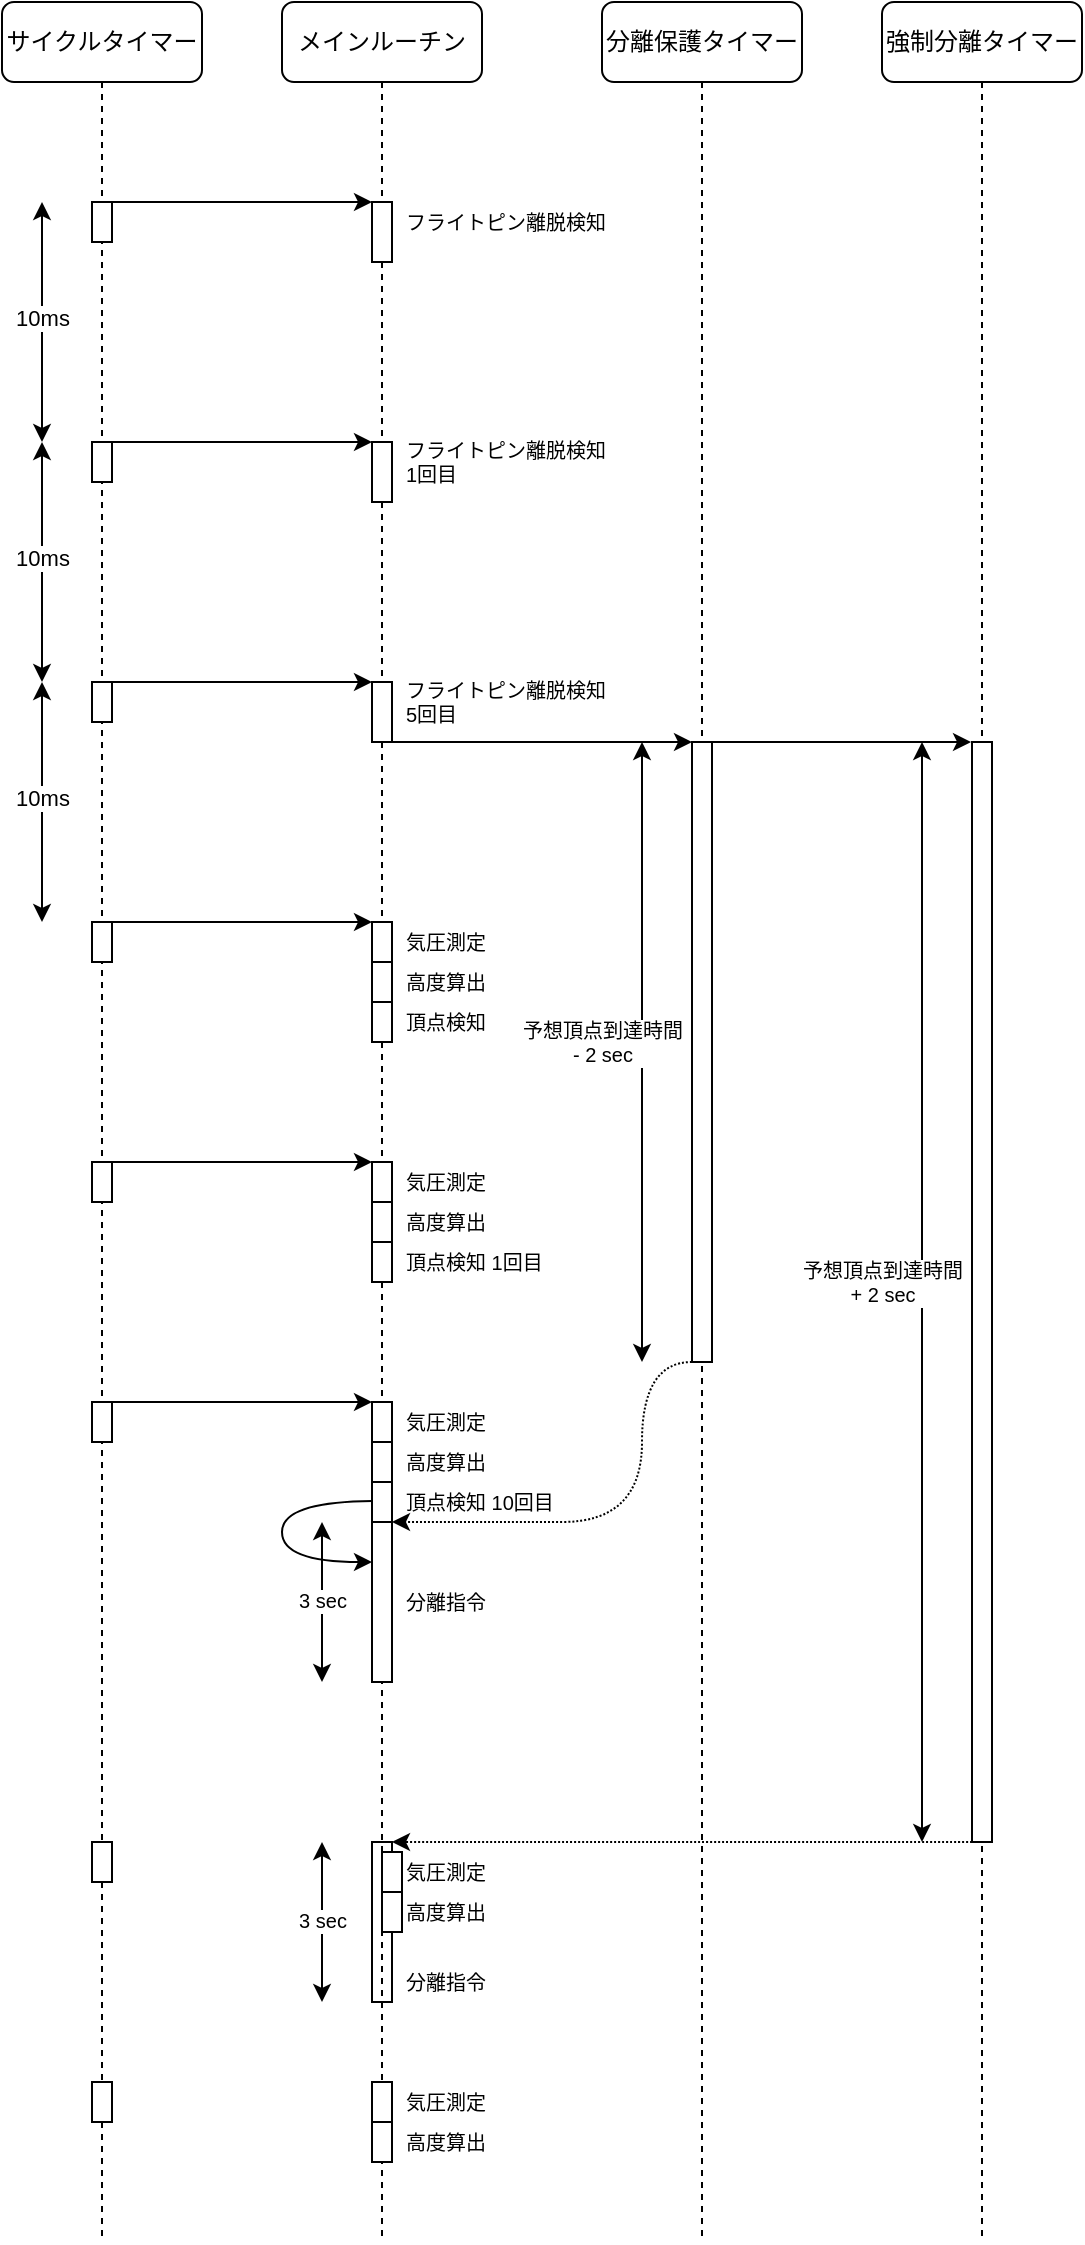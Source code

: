 <mxfile version="21.5.0" type="device">
  <diagram name="Page-1" id="13e1069c-82ec-6db2-03f1-153e76fe0fe0">
    <mxGraphModel dx="1132" dy="753" grid="1" gridSize="10" guides="1" tooltips="1" connect="1" arrows="1" fold="1" page="1" pageScale="1" pageWidth="1100" pageHeight="850" background="none" math="0" shadow="0">
      <root>
        <mxCell id="0" />
        <mxCell id="1" parent="0" />
        <mxCell id="qsEwBXqAWRo5yBmfOLs0-78" value="" style="html=1;points=[];perimeter=orthogonalPerimeter;rounded=0;shadow=0;comic=0;labelBackgroundColor=none;strokeWidth=1;fontFamily=Verdana;fontSize=12;align=center;" parent="1" vertex="1">
          <mxGeometry x="285" y="1000" width="10" height="80" as="geometry" />
        </mxCell>
        <mxCell id="7baba1c4bc27f4b0-2" value="メインルーチン" style="shape=umlLifeline;perimeter=lifelinePerimeter;whiteSpace=wrap;html=1;container=1;collapsible=0;recursiveResize=0;outlineConnect=0;rounded=1;shadow=0;comic=0;labelBackgroundColor=none;strokeWidth=1;fontFamily=Verdana;fontSize=12;align=center;" parent="1" vertex="1">
          <mxGeometry x="240" y="80" width="100" height="1120" as="geometry" />
        </mxCell>
        <mxCell id="qsEwBXqAWRo5yBmfOLs0-36" style="edgeStyle=none;rounded=1;orthogonalLoop=1;jettySize=auto;html=1;fontSize=10;" parent="7baba1c4bc27f4b0-2" source="7baba1c4bc27f4b0-10" target="7baba1c4bc27f4b0-2" edge="1">
          <mxGeometry relative="1" as="geometry" />
        </mxCell>
        <mxCell id="7baba1c4bc27f4b0-10" value="" style="html=1;points=[];perimeter=orthogonalPerimeter;rounded=0;shadow=0;comic=0;labelBackgroundColor=none;strokeWidth=1;fontFamily=Verdana;fontSize=12;align=center;" parent="7baba1c4bc27f4b0-2" vertex="1">
          <mxGeometry x="45" y="100" width="10" height="30" as="geometry" />
        </mxCell>
        <mxCell id="qsEwBXqAWRo5yBmfOLs0-4" value="" style="html=1;points=[];perimeter=orthogonalPerimeter;rounded=0;shadow=0;comic=0;labelBackgroundColor=none;strokeWidth=1;fontFamily=Verdana;fontSize=12;align=center;" parent="7baba1c4bc27f4b0-2" vertex="1">
          <mxGeometry x="45" y="220" width="10" height="30" as="geometry" />
        </mxCell>
        <mxCell id="qsEwBXqAWRo5yBmfOLs0-5" value="" style="html=1;points=[];perimeter=orthogonalPerimeter;rounded=0;shadow=0;comic=0;labelBackgroundColor=none;strokeWidth=1;fontFamily=Verdana;fontSize=12;align=center;" parent="7baba1c4bc27f4b0-2" vertex="1">
          <mxGeometry x="45" y="340" width="10" height="30" as="geometry" />
        </mxCell>
        <mxCell id="qsEwBXqAWRo5yBmfOLs0-6" value="" style="html=1;points=[];perimeter=orthogonalPerimeter;rounded=0;shadow=0;comic=0;labelBackgroundColor=none;strokeWidth=1;fontFamily=Verdana;fontSize=12;align=center;" parent="7baba1c4bc27f4b0-2" vertex="1">
          <mxGeometry x="45" y="460" width="10" height="20" as="geometry" />
        </mxCell>
        <mxCell id="qsEwBXqAWRo5yBmfOLs0-38" value="" style="html=1;points=[];perimeter=orthogonalPerimeter;rounded=0;shadow=0;comic=0;labelBackgroundColor=none;strokeWidth=1;fontFamily=Verdana;fontSize=12;align=center;" parent="7baba1c4bc27f4b0-2" vertex="1">
          <mxGeometry x="45" y="480" width="10" height="20" as="geometry" />
        </mxCell>
        <mxCell id="qsEwBXqAWRo5yBmfOLs0-40" value="" style="html=1;points=[];perimeter=orthogonalPerimeter;rounded=0;shadow=0;comic=0;labelBackgroundColor=none;strokeWidth=1;fontFamily=Verdana;fontSize=12;align=center;" parent="7baba1c4bc27f4b0-2" vertex="1">
          <mxGeometry x="45" y="500" width="10" height="20" as="geometry" />
        </mxCell>
        <mxCell id="qsEwBXqAWRo5yBmfOLs0-50" value="" style="html=1;points=[];perimeter=orthogonalPerimeter;rounded=0;shadow=0;comic=0;labelBackgroundColor=none;strokeWidth=1;fontFamily=Verdana;fontSize=12;align=center;" parent="7baba1c4bc27f4b0-2" vertex="1">
          <mxGeometry x="45" y="580" width="10" height="20" as="geometry" />
        </mxCell>
        <mxCell id="qsEwBXqAWRo5yBmfOLs0-51" value="" style="html=1;points=[];perimeter=orthogonalPerimeter;rounded=0;shadow=0;comic=0;labelBackgroundColor=none;strokeWidth=1;fontFamily=Verdana;fontSize=12;align=center;" parent="7baba1c4bc27f4b0-2" vertex="1">
          <mxGeometry x="45" y="600" width="10" height="20" as="geometry" />
        </mxCell>
        <mxCell id="qsEwBXqAWRo5yBmfOLs0-52" value="" style="html=1;points=[];perimeter=orthogonalPerimeter;rounded=0;shadow=0;comic=0;labelBackgroundColor=none;strokeWidth=1;fontFamily=Verdana;fontSize=12;align=center;" parent="7baba1c4bc27f4b0-2" vertex="1">
          <mxGeometry x="45" y="620" width="10" height="20" as="geometry" />
        </mxCell>
        <mxCell id="qsEwBXqAWRo5yBmfOLs0-53" value="" style="html=1;points=[];perimeter=orthogonalPerimeter;rounded=0;shadow=0;comic=0;labelBackgroundColor=none;strokeWidth=1;fontFamily=Verdana;fontSize=12;align=center;" parent="7baba1c4bc27f4b0-2" vertex="1">
          <mxGeometry x="45" y="700" width="10" height="20" as="geometry" />
        </mxCell>
        <mxCell id="qsEwBXqAWRo5yBmfOLs0-54" value="" style="html=1;points=[];perimeter=orthogonalPerimeter;rounded=0;shadow=0;comic=0;labelBackgroundColor=none;strokeWidth=1;fontFamily=Verdana;fontSize=12;align=center;" parent="7baba1c4bc27f4b0-2" vertex="1">
          <mxGeometry x="45" y="720" width="10" height="20" as="geometry" />
        </mxCell>
        <mxCell id="qsEwBXqAWRo5yBmfOLs0-55" value="" style="html=1;points=[];perimeter=orthogonalPerimeter;rounded=0;shadow=0;comic=0;labelBackgroundColor=none;strokeWidth=1;fontFamily=Verdana;fontSize=12;align=center;" parent="7baba1c4bc27f4b0-2" vertex="1">
          <mxGeometry x="45" y="740" width="10" height="20" as="geometry" />
        </mxCell>
        <mxCell id="qsEwBXqAWRo5yBmfOLs0-68" value="" style="html=1;points=[];perimeter=orthogonalPerimeter;rounded=0;shadow=0;comic=0;labelBackgroundColor=none;strokeWidth=1;fontFamily=Verdana;fontSize=12;align=center;" parent="7baba1c4bc27f4b0-2" vertex="1">
          <mxGeometry x="45" y="760" width="10" height="80" as="geometry" />
        </mxCell>
        <mxCell id="qsEwBXqAWRo5yBmfOLs0-73" style="edgeStyle=none;curved=1;orthogonalLoop=1;jettySize=auto;html=1;fontSize=10;exitX=0.014;exitY=0.478;exitDx=0;exitDy=0;exitPerimeter=0;" parent="7baba1c4bc27f4b0-2" source="qsEwBXqAWRo5yBmfOLs0-55" edge="1">
          <mxGeometry relative="1" as="geometry">
            <mxPoint x="45" y="780" as="targetPoint" />
            <mxPoint x="40" y="750" as="sourcePoint" />
            <Array as="points">
              <mxPoint y="750" />
              <mxPoint y="780" />
            </Array>
          </mxGeometry>
        </mxCell>
        <mxCell id="qsEwBXqAWRo5yBmfOLs0-75" value="" style="endArrow=classic;startArrow=classic;html=1;fontSize=10;curved=1;" parent="7baba1c4bc27f4b0-2" edge="1">
          <mxGeometry width="50" height="50" relative="1" as="geometry">
            <mxPoint x="20" y="840" as="sourcePoint" />
            <mxPoint x="20" y="760" as="targetPoint" />
          </mxGeometry>
        </mxCell>
        <mxCell id="qsEwBXqAWRo5yBmfOLs0-77" value="3 sec" style="edgeLabel;html=1;align=center;verticalAlign=middle;resizable=0;points=[];fontSize=10;" parent="qsEwBXqAWRo5yBmfOLs0-75" vertex="1" connectable="0">
          <mxGeometry x="0.036" relative="1" as="geometry">
            <mxPoint as="offset" />
          </mxGeometry>
        </mxCell>
        <mxCell id="qsEwBXqAWRo5yBmfOLs0-81" value="分離指令" style="text;html=1;strokeColor=none;fillColor=none;align=left;verticalAlign=middle;whiteSpace=wrap;rounded=0;fontSize=10;" parent="7baba1c4bc27f4b0-2" vertex="1">
          <mxGeometry x="60" y="980" width="140" height="20" as="geometry" />
        </mxCell>
        <mxCell id="qsEwBXqAWRo5yBmfOLs0-84" value="" style="html=1;points=[];perimeter=orthogonalPerimeter;rounded=0;shadow=0;comic=0;labelBackgroundColor=none;strokeWidth=1;fontFamily=Verdana;fontSize=12;align=center;" parent="7baba1c4bc27f4b0-2" vertex="1">
          <mxGeometry x="50" y="925" width="10" height="20" as="geometry" />
        </mxCell>
        <mxCell id="qsEwBXqAWRo5yBmfOLs0-85" value="" style="html=1;points=[];perimeter=orthogonalPerimeter;rounded=0;shadow=0;comic=0;labelBackgroundColor=none;strokeWidth=1;fontFamily=Verdana;fontSize=12;align=center;" parent="7baba1c4bc27f4b0-2" vertex="1">
          <mxGeometry x="50" y="945" width="10" height="20" as="geometry" />
        </mxCell>
        <mxCell id="qsEwBXqAWRo5yBmfOLs0-86" value="気圧測定" style="text;html=1;strokeColor=none;fillColor=none;align=left;verticalAlign=middle;whiteSpace=wrap;rounded=0;fontSize=10;" parent="7baba1c4bc27f4b0-2" vertex="1">
          <mxGeometry x="60" y="925" width="140" height="20" as="geometry" />
        </mxCell>
        <mxCell id="qsEwBXqAWRo5yBmfOLs0-87" value="高度算出" style="text;html=1;strokeColor=none;fillColor=none;align=left;verticalAlign=middle;whiteSpace=wrap;rounded=0;fontSize=10;" parent="7baba1c4bc27f4b0-2" vertex="1">
          <mxGeometry x="60" y="945" width="140" height="20" as="geometry" />
        </mxCell>
        <mxCell id="7baba1c4bc27f4b0-3" value="分離保護タイマー" style="shape=umlLifeline;perimeter=lifelinePerimeter;whiteSpace=wrap;html=1;container=1;collapsible=0;recursiveResize=0;outlineConnect=0;rounded=1;shadow=0;comic=0;labelBackgroundColor=none;strokeWidth=1;fontFamily=Verdana;fontSize=12;align=center;" parent="1" vertex="1">
          <mxGeometry x="400" y="80" width="100" height="1120" as="geometry" />
        </mxCell>
        <mxCell id="7baba1c4bc27f4b0-13" value="" style="html=1;points=[];perimeter=orthogonalPerimeter;rounded=0;shadow=0;comic=0;labelBackgroundColor=none;strokeWidth=1;fontFamily=Verdana;fontSize=12;align=center;" parent="7baba1c4bc27f4b0-3" vertex="1">
          <mxGeometry x="45" y="370" width="10" height="310" as="geometry" />
        </mxCell>
        <mxCell id="qsEwBXqAWRo5yBmfOLs0-42" value="予想頂点到達時間&lt;br&gt;-&amp;nbsp;2 sec" style="endArrow=classic;startArrow=classic;html=1;rounded=1;fontSize=10;" parent="7baba1c4bc27f4b0-3" edge="1">
          <mxGeometry x="0.032" y="20" width="50" height="50" relative="1" as="geometry">
            <mxPoint x="20" y="680" as="sourcePoint" />
            <mxPoint x="20" y="370" as="targetPoint" />
            <Array as="points" />
            <mxPoint as="offset" />
          </mxGeometry>
        </mxCell>
        <mxCell id="qsEwBXqAWRo5yBmfOLs0-46" value="" style="endArrow=classic;html=1;rounded=1;fontSize=10;entryX=-0.049;entryY=0;entryDx=0;entryDy=0;entryPerimeter=0;" parent="7baba1c4bc27f4b0-3" target="qsEwBXqAWRo5yBmfOLs0-44" edge="1">
          <mxGeometry width="50" height="50" relative="1" as="geometry">
            <mxPoint x="55" y="370" as="sourcePoint" />
            <mxPoint x="105" y="320" as="targetPoint" />
          </mxGeometry>
        </mxCell>
        <mxCell id="7baba1c4bc27f4b0-4" value="強制分離タイマー" style="shape=umlLifeline;perimeter=lifelinePerimeter;whiteSpace=wrap;html=1;container=1;collapsible=0;recursiveResize=0;outlineConnect=0;rounded=1;shadow=0;comic=0;labelBackgroundColor=none;strokeWidth=1;fontFamily=Verdana;fontSize=12;align=center;" parent="1" vertex="1">
          <mxGeometry x="540" y="80" width="100" height="1120" as="geometry" />
        </mxCell>
        <mxCell id="qsEwBXqAWRo5yBmfOLs0-44" value="" style="html=1;points=[];perimeter=orthogonalPerimeter;rounded=0;shadow=0;comic=0;labelBackgroundColor=none;strokeWidth=1;fontFamily=Verdana;fontSize=12;align=center;" parent="7baba1c4bc27f4b0-4" vertex="1">
          <mxGeometry x="45" y="370" width="10" height="550" as="geometry" />
        </mxCell>
        <mxCell id="qsEwBXqAWRo5yBmfOLs0-45" value="予想頂点到達時間&lt;br style=&quot;border-color: var(--border-color);&quot;&gt;+ 2 sec" style="endArrow=classic;startArrow=classic;html=1;rounded=1;fontSize=10;" parent="7baba1c4bc27f4b0-4" edge="1">
          <mxGeometry x="0.018" y="20" width="50" height="50" relative="1" as="geometry">
            <mxPoint x="20" y="920" as="sourcePoint" />
            <mxPoint x="20" y="370" as="targetPoint" />
            <Array as="points" />
            <mxPoint as="offset" />
          </mxGeometry>
        </mxCell>
        <mxCell id="7baba1c4bc27f4b0-8" value="サイクルタイマー" style="shape=umlLifeline;perimeter=lifelinePerimeter;whiteSpace=wrap;html=1;container=1;collapsible=0;recursiveResize=0;outlineConnect=0;rounded=1;shadow=0;comic=0;labelBackgroundColor=none;strokeWidth=1;fontFamily=Verdana;fontSize=12;align=center;" parent="1" vertex="1">
          <mxGeometry x="100" y="80" width="100" height="1120" as="geometry" />
        </mxCell>
        <mxCell id="7baba1c4bc27f4b0-9" value="" style="html=1;points=[];perimeter=orthogonalPerimeter;rounded=0;shadow=0;comic=0;labelBackgroundColor=none;strokeWidth=1;fontFamily=Verdana;fontSize=12;align=center;" parent="7baba1c4bc27f4b0-8" vertex="1">
          <mxGeometry x="45" y="100" width="10" height="20" as="geometry" />
        </mxCell>
        <mxCell id="qsEwBXqAWRo5yBmfOLs0-1" value="" style="html=1;points=[];perimeter=orthogonalPerimeter;rounded=0;shadow=0;comic=0;labelBackgroundColor=none;strokeWidth=1;fontFamily=Verdana;fontSize=12;align=center;" parent="7baba1c4bc27f4b0-8" vertex="1">
          <mxGeometry x="45" y="220" width="10" height="20" as="geometry" />
        </mxCell>
        <mxCell id="qsEwBXqAWRo5yBmfOLs0-2" value="" style="html=1;points=[];perimeter=orthogonalPerimeter;rounded=0;shadow=0;comic=0;labelBackgroundColor=none;strokeWidth=1;fontFamily=Verdana;fontSize=12;align=center;" parent="7baba1c4bc27f4b0-8" vertex="1">
          <mxGeometry x="45" y="340" width="10" height="20" as="geometry" />
        </mxCell>
        <mxCell id="qsEwBXqAWRo5yBmfOLs0-3" value="" style="html=1;points=[];perimeter=orthogonalPerimeter;rounded=0;shadow=0;comic=0;labelBackgroundColor=none;strokeWidth=1;fontFamily=Verdana;fontSize=12;align=center;" parent="7baba1c4bc27f4b0-8" vertex="1">
          <mxGeometry x="45" y="460" width="10" height="20" as="geometry" />
        </mxCell>
        <mxCell id="qsEwBXqAWRo5yBmfOLs0-14" value="" style="endArrow=classic;startArrow=classic;html=1;rounded=0;" parent="7baba1c4bc27f4b0-8" edge="1">
          <mxGeometry width="50" height="50" relative="1" as="geometry">
            <mxPoint x="20" y="220" as="sourcePoint" />
            <mxPoint x="20" y="100" as="targetPoint" />
          </mxGeometry>
        </mxCell>
        <mxCell id="qsEwBXqAWRo5yBmfOLs0-15" value="10ms" style="edgeLabel;html=1;align=center;verticalAlign=middle;resizable=0;points=[];" parent="qsEwBXqAWRo5yBmfOLs0-14" vertex="1" connectable="0">
          <mxGeometry x="0.045" relative="1" as="geometry">
            <mxPoint as="offset" />
          </mxGeometry>
        </mxCell>
        <mxCell id="qsEwBXqAWRo5yBmfOLs0-16" value="" style="endArrow=classic;startArrow=classic;html=1;rounded=0;" parent="7baba1c4bc27f4b0-8" edge="1">
          <mxGeometry width="50" height="50" relative="1" as="geometry">
            <mxPoint x="20" y="340" as="sourcePoint" />
            <mxPoint x="20" y="220" as="targetPoint" />
          </mxGeometry>
        </mxCell>
        <mxCell id="qsEwBXqAWRo5yBmfOLs0-17" value="10ms" style="edgeLabel;html=1;align=center;verticalAlign=middle;resizable=0;points=[];" parent="qsEwBXqAWRo5yBmfOLs0-16" vertex="1" connectable="0">
          <mxGeometry x="0.045" relative="1" as="geometry">
            <mxPoint as="offset" />
          </mxGeometry>
        </mxCell>
        <mxCell id="qsEwBXqAWRo5yBmfOLs0-18" value="" style="endArrow=classic;startArrow=classic;html=1;rounded=0;" parent="7baba1c4bc27f4b0-8" edge="1">
          <mxGeometry width="50" height="50" relative="1" as="geometry">
            <mxPoint x="20" y="460" as="sourcePoint" />
            <mxPoint x="20" y="340" as="targetPoint" />
          </mxGeometry>
        </mxCell>
        <mxCell id="qsEwBXqAWRo5yBmfOLs0-19" value="10ms" style="edgeLabel;html=1;align=center;verticalAlign=middle;resizable=0;points=[];" parent="qsEwBXqAWRo5yBmfOLs0-18" vertex="1" connectable="0">
          <mxGeometry x="0.045" relative="1" as="geometry">
            <mxPoint as="offset" />
          </mxGeometry>
        </mxCell>
        <mxCell id="qsEwBXqAWRo5yBmfOLs0-47" value="" style="html=1;points=[];perimeter=orthogonalPerimeter;rounded=0;shadow=0;comic=0;labelBackgroundColor=none;strokeWidth=1;fontFamily=Verdana;fontSize=12;align=center;" parent="7baba1c4bc27f4b0-8" vertex="1">
          <mxGeometry x="45" y="580" width="10" height="20" as="geometry" />
        </mxCell>
        <mxCell id="qsEwBXqAWRo5yBmfOLs0-88" value="" style="html=1;points=[];perimeter=orthogonalPerimeter;rounded=0;shadow=0;comic=0;labelBackgroundColor=none;strokeWidth=1;fontFamily=Verdana;fontSize=12;align=center;" parent="7baba1c4bc27f4b0-8" vertex="1">
          <mxGeometry x="45" y="920" width="10" height="20" as="geometry" />
        </mxCell>
        <mxCell id="qsEwBXqAWRo5yBmfOLs0-94" value="" style="html=1;points=[];perimeter=orthogonalPerimeter;rounded=0;shadow=0;comic=0;labelBackgroundColor=none;strokeWidth=1;fontFamily=Verdana;fontSize=12;align=center;" parent="7baba1c4bc27f4b0-8" vertex="1">
          <mxGeometry x="45" y="1040" width="10" height="20" as="geometry" />
        </mxCell>
        <mxCell id="qsEwBXqAWRo5yBmfOLs0-8" style="edgeStyle=orthogonalEdgeStyle;rounded=0;orthogonalLoop=1;jettySize=auto;html=1;" parent="1" source="7baba1c4bc27f4b0-9" target="7baba1c4bc27f4b0-10" edge="1">
          <mxGeometry relative="1" as="geometry">
            <Array as="points">
              <mxPoint x="170" y="180" />
              <mxPoint x="170" y="180" />
            </Array>
          </mxGeometry>
        </mxCell>
        <mxCell id="qsEwBXqAWRo5yBmfOLs0-10" style="edgeStyle=orthogonalEdgeStyle;rounded=0;orthogonalLoop=1;jettySize=auto;html=1;" parent="1" source="qsEwBXqAWRo5yBmfOLs0-1" target="qsEwBXqAWRo5yBmfOLs0-4" edge="1">
          <mxGeometry relative="1" as="geometry">
            <Array as="points">
              <mxPoint x="240" y="300" />
              <mxPoint x="240" y="300" />
            </Array>
          </mxGeometry>
        </mxCell>
        <mxCell id="qsEwBXqAWRo5yBmfOLs0-11" style="edgeStyle=orthogonalEdgeStyle;rounded=0;orthogonalLoop=1;jettySize=auto;html=1;" parent="1" source="qsEwBXqAWRo5yBmfOLs0-2" target="qsEwBXqAWRo5yBmfOLs0-5" edge="1">
          <mxGeometry relative="1" as="geometry">
            <Array as="points">
              <mxPoint x="260" y="420" />
              <mxPoint x="260" y="420" />
            </Array>
          </mxGeometry>
        </mxCell>
        <mxCell id="qsEwBXqAWRo5yBmfOLs0-13" style="edgeStyle=orthogonalEdgeStyle;rounded=0;orthogonalLoop=1;jettySize=auto;html=1;" parent="1" source="qsEwBXqAWRo5yBmfOLs0-3" target="qsEwBXqAWRo5yBmfOLs0-6" edge="1">
          <mxGeometry relative="1" as="geometry">
            <Array as="points">
              <mxPoint x="270" y="540" />
              <mxPoint x="270" y="540" />
            </Array>
          </mxGeometry>
        </mxCell>
        <mxCell id="qsEwBXqAWRo5yBmfOLs0-23" value="フライトピン離脱検知" style="text;html=1;strokeColor=none;fillColor=none;align=left;verticalAlign=middle;whiteSpace=wrap;rounded=0;fontSize=10;" parent="1" vertex="1">
          <mxGeometry x="300" y="180" width="140" height="20" as="geometry" />
        </mxCell>
        <mxCell id="qsEwBXqAWRo5yBmfOLs0-24" value="フライトピン離脱検知&lt;br&gt;1回目" style="text;html=1;strokeColor=none;fillColor=none;align=left;verticalAlign=middle;whiteSpace=wrap;rounded=0;fontSize=10;" parent="1" vertex="1">
          <mxGeometry x="300" y="300" width="140" height="20" as="geometry" />
        </mxCell>
        <mxCell id="qsEwBXqAWRo5yBmfOLs0-25" value="フライトピン離脱検知&lt;br&gt;5回目" style="text;html=1;strokeColor=none;fillColor=none;align=left;verticalAlign=middle;whiteSpace=wrap;rounded=0;fontSize=10;" parent="1" vertex="1">
          <mxGeometry x="300" y="420" width="140" height="20" as="geometry" />
        </mxCell>
        <mxCell id="qsEwBXqAWRo5yBmfOLs0-35" value="気圧測定" style="text;html=1;strokeColor=none;fillColor=none;align=left;verticalAlign=middle;whiteSpace=wrap;rounded=0;fontSize=10;" parent="1" vertex="1">
          <mxGeometry x="300" y="540" width="140" height="20" as="geometry" />
        </mxCell>
        <mxCell id="qsEwBXqAWRo5yBmfOLs0-37" style="edgeStyle=none;rounded=1;orthogonalLoop=1;jettySize=auto;html=1;fontSize=10;" parent="1" source="qsEwBXqAWRo5yBmfOLs0-5" target="7baba1c4bc27f4b0-13" edge="1">
          <mxGeometry relative="1" as="geometry" />
        </mxCell>
        <mxCell id="qsEwBXqAWRo5yBmfOLs0-39" value="高度算出" style="text;html=1;strokeColor=none;fillColor=none;align=left;verticalAlign=middle;whiteSpace=wrap;rounded=0;fontSize=10;" parent="1" vertex="1">
          <mxGeometry x="300" y="560" width="140" height="20" as="geometry" />
        </mxCell>
        <mxCell id="qsEwBXqAWRo5yBmfOLs0-41" value="頂点検知" style="text;html=1;strokeColor=none;fillColor=none;align=left;verticalAlign=middle;whiteSpace=wrap;rounded=0;fontSize=10;" parent="1" vertex="1">
          <mxGeometry x="300" y="580" width="140" height="20" as="geometry" />
        </mxCell>
        <mxCell id="qsEwBXqAWRo5yBmfOLs0-57" style="edgeStyle=none;rounded=1;orthogonalLoop=1;jettySize=auto;html=1;fontSize=10;" parent="1" source="qsEwBXqAWRo5yBmfOLs0-48" target="qsEwBXqAWRo5yBmfOLs0-53" edge="1">
          <mxGeometry relative="1" as="geometry">
            <Array as="points">
              <mxPoint x="260" y="780" />
            </Array>
          </mxGeometry>
        </mxCell>
        <mxCell id="qsEwBXqAWRo5yBmfOLs0-48" value="" style="html=1;points=[];perimeter=orthogonalPerimeter;rounded=0;shadow=0;comic=0;labelBackgroundColor=none;strokeWidth=1;fontFamily=Verdana;fontSize=12;align=center;" parent="1" vertex="1">
          <mxGeometry x="145" y="780" width="10" height="20" as="geometry" />
        </mxCell>
        <mxCell id="qsEwBXqAWRo5yBmfOLs0-56" style="edgeStyle=none;rounded=1;orthogonalLoop=1;jettySize=auto;html=1;fontSize=10;" parent="1" source="qsEwBXqAWRo5yBmfOLs0-47" target="qsEwBXqAWRo5yBmfOLs0-50" edge="1">
          <mxGeometry relative="1" as="geometry">
            <Array as="points">
              <mxPoint x="250" y="660" />
            </Array>
          </mxGeometry>
        </mxCell>
        <mxCell id="qsEwBXqAWRo5yBmfOLs0-58" value="気圧測定" style="text;html=1;strokeColor=none;fillColor=none;align=left;verticalAlign=middle;whiteSpace=wrap;rounded=0;fontSize=10;" parent="1" vertex="1">
          <mxGeometry x="300" y="660" width="140" height="20" as="geometry" />
        </mxCell>
        <mxCell id="qsEwBXqAWRo5yBmfOLs0-59" value="高度算出" style="text;html=1;strokeColor=none;fillColor=none;align=left;verticalAlign=middle;whiteSpace=wrap;rounded=0;fontSize=10;" parent="1" vertex="1">
          <mxGeometry x="300" y="680" width="140" height="20" as="geometry" />
        </mxCell>
        <mxCell id="qsEwBXqAWRo5yBmfOLs0-60" value="頂点検知 1回目" style="text;html=1;strokeColor=none;fillColor=none;align=left;verticalAlign=middle;whiteSpace=wrap;rounded=0;fontSize=10;" parent="1" vertex="1">
          <mxGeometry x="300" y="700" width="140" height="20" as="geometry" />
        </mxCell>
        <mxCell id="qsEwBXqAWRo5yBmfOLs0-64" value="気圧測定" style="text;html=1;strokeColor=none;fillColor=none;align=left;verticalAlign=middle;whiteSpace=wrap;rounded=0;fontSize=10;" parent="1" vertex="1">
          <mxGeometry x="300" y="780" width="140" height="20" as="geometry" />
        </mxCell>
        <mxCell id="qsEwBXqAWRo5yBmfOLs0-65" value="高度算出" style="text;html=1;strokeColor=none;fillColor=none;align=left;verticalAlign=middle;whiteSpace=wrap;rounded=0;fontSize=10;" parent="1" vertex="1">
          <mxGeometry x="300" y="800" width="140" height="20" as="geometry" />
        </mxCell>
        <mxCell id="qsEwBXqAWRo5yBmfOLs0-66" value="頂点検知 10回目" style="text;html=1;strokeColor=none;fillColor=none;align=left;verticalAlign=middle;whiteSpace=wrap;rounded=0;fontSize=10;" parent="1" vertex="1">
          <mxGeometry x="300" y="820" width="140" height="20" as="geometry" />
        </mxCell>
        <mxCell id="qsEwBXqAWRo5yBmfOLs0-72" value="" style="edgeStyle=none;curved=1;orthogonalLoop=1;jettySize=auto;html=1;fontSize=10;dashed=1;dashPattern=1 1;" parent="1" source="7baba1c4bc27f4b0-13" target="qsEwBXqAWRo5yBmfOLs0-68" edge="1">
          <mxGeometry relative="1" as="geometry">
            <mxPoint x="370" y="760" as="targetPoint" />
            <Array as="points">
              <mxPoint x="420" y="760" />
              <mxPoint x="420" y="840" />
              <mxPoint x="340" y="840" />
            </Array>
          </mxGeometry>
        </mxCell>
        <mxCell id="qsEwBXqAWRo5yBmfOLs0-74" value="分離指令" style="text;html=1;strokeColor=none;fillColor=none;align=left;verticalAlign=middle;whiteSpace=wrap;rounded=0;fontSize=10;" parent="1" vertex="1">
          <mxGeometry x="300" y="870" width="140" height="20" as="geometry" />
        </mxCell>
        <mxCell id="qsEwBXqAWRo5yBmfOLs0-79" value="" style="endArrow=classic;startArrow=classic;html=1;fontSize=10;curved=1;" parent="1" edge="1">
          <mxGeometry width="50" height="50" relative="1" as="geometry">
            <mxPoint x="260" y="1080" as="sourcePoint" />
            <mxPoint x="260" y="1000" as="targetPoint" />
          </mxGeometry>
        </mxCell>
        <mxCell id="qsEwBXqAWRo5yBmfOLs0-80" value="3 sec" style="edgeLabel;html=1;align=center;verticalAlign=middle;resizable=0;points=[];fontSize=10;" parent="qsEwBXqAWRo5yBmfOLs0-79" vertex="1" connectable="0">
          <mxGeometry x="0.036" relative="1" as="geometry">
            <mxPoint as="offset" />
          </mxGeometry>
        </mxCell>
        <mxCell id="qsEwBXqAWRo5yBmfOLs0-83" style="edgeStyle=none;curved=1;orthogonalLoop=1;jettySize=auto;html=1;fontSize=10;dashed=1;dashPattern=1 1;" parent="1" source="qsEwBXqAWRo5yBmfOLs0-44" target="qsEwBXqAWRo5yBmfOLs0-78" edge="1">
          <mxGeometry relative="1" as="geometry" />
        </mxCell>
        <mxCell id="qsEwBXqAWRo5yBmfOLs0-89" value="" style="html=1;points=[];perimeter=orthogonalPerimeter;rounded=0;shadow=0;comic=0;labelBackgroundColor=none;strokeWidth=1;fontFamily=Verdana;fontSize=12;align=center;" parent="1" vertex="1">
          <mxGeometry x="285" y="1120" width="10" height="20" as="geometry" />
        </mxCell>
        <mxCell id="qsEwBXqAWRo5yBmfOLs0-90" value="" style="html=1;points=[];perimeter=orthogonalPerimeter;rounded=0;shadow=0;comic=0;labelBackgroundColor=none;strokeWidth=1;fontFamily=Verdana;fontSize=12;align=center;" parent="1" vertex="1">
          <mxGeometry x="285" y="1140" width="10" height="20" as="geometry" />
        </mxCell>
        <mxCell id="qsEwBXqAWRo5yBmfOLs0-91" value="気圧測定" style="text;html=1;strokeColor=none;fillColor=none;align=left;verticalAlign=middle;whiteSpace=wrap;rounded=0;fontSize=10;" parent="1" vertex="1">
          <mxGeometry x="300" y="1120" width="140" height="20" as="geometry" />
        </mxCell>
        <mxCell id="qsEwBXqAWRo5yBmfOLs0-92" value="高度算出" style="text;html=1;strokeColor=none;fillColor=none;align=left;verticalAlign=middle;whiteSpace=wrap;rounded=0;fontSize=10;" parent="1" vertex="1">
          <mxGeometry x="300" y="1140" width="140" height="20" as="geometry" />
        </mxCell>
      </root>
    </mxGraphModel>
  </diagram>
</mxfile>
